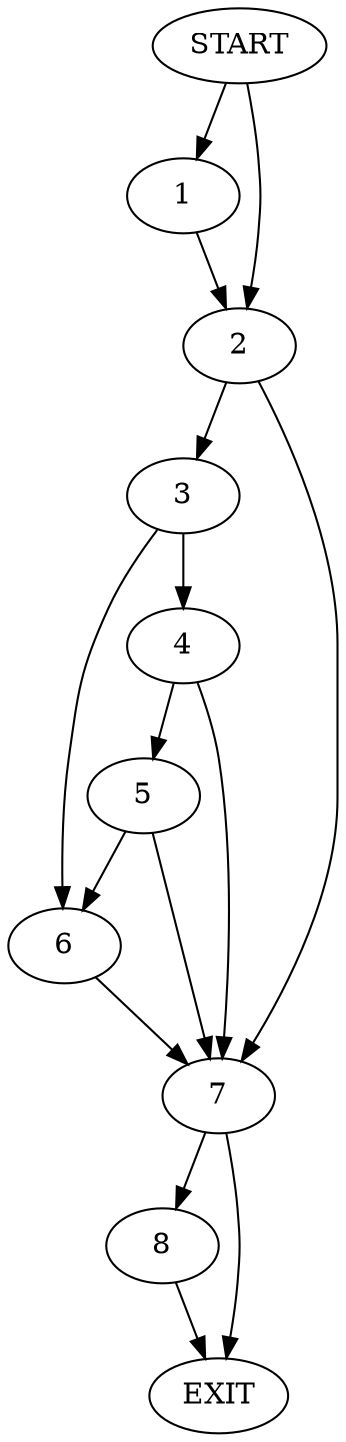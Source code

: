 digraph { 
0 [label="START"];
1;
2;
3;
4;
5;
6;
7;
8;
9[label="EXIT"];
0 -> 1;
0 -> 2;
1 -> 2;
2 -> 3;
2 -> 7;
3 -> 6;
3 -> 4;
4 -> 5;
4 -> 7;
5 -> 6;
5 -> 7;
6 -> 7;
7 -> 8;
7 -> 9;
8 -> 9;
}